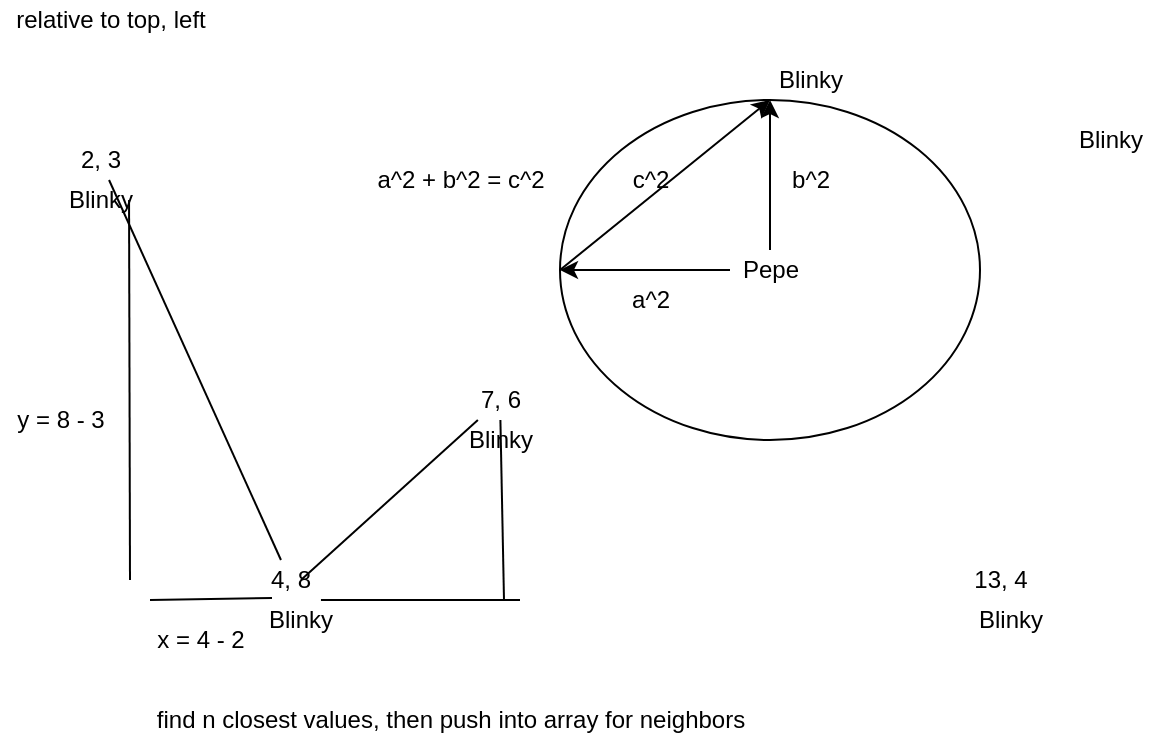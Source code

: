 <mxfile>
    <diagram id="pwc6Q0XEEZ4xE4Ti6kyh" name="Page-1">
        <mxGraphModel dx="721" dy="412" grid="1" gridSize="10" guides="1" tooltips="1" connect="1" arrows="1" fold="1" page="1" pageScale="1" pageWidth="850" pageHeight="1100" math="0" shadow="0">
            <root>
                <mxCell id="0"/>
                <mxCell id="1" parent="0"/>
                <mxCell id="2" value="" style="ellipse;whiteSpace=wrap;html=1;" parent="1" vertex="1">
                    <mxGeometry x="290" y="60" width="210" height="170" as="geometry"/>
                </mxCell>
                <mxCell id="6" value="" style="edgeStyle=none;rounded=0;orthogonalLoop=1;jettySize=auto;html=1;entryX=0.5;entryY=0;entryDx=0;entryDy=0;" parent="1" source="4" edge="1" target="2">
                    <mxGeometry relative="1" as="geometry">
                        <mxPoint x="402.24" y="126.301" as="targetPoint"/>
                    </mxGeometry>
                </mxCell>
                <mxCell id="8" value="" style="edgeStyle=none;rounded=0;orthogonalLoop=1;jettySize=auto;html=1;entryX=0;entryY=0.5;entryDx=0;entryDy=0;" parent="1" source="4" target="2" edge="1">
                    <mxGeometry relative="1" as="geometry">
                        <mxPoint x="335" y="145" as="targetPoint"/>
                    </mxGeometry>
                </mxCell>
                <mxCell id="4" value="Pepe" style="text;html=1;resizable=0;autosize=1;align=center;verticalAlign=middle;points=[];fillColor=none;strokeColor=none;rounded=0;" parent="1" vertex="1">
                    <mxGeometry x="375" y="135" width="40" height="20" as="geometry"/>
                </mxCell>
                <mxCell id="9" style="edgeStyle=none;rounded=0;orthogonalLoop=1;jettySize=auto;html=1;exitX=0;exitY=0.5;exitDx=0;exitDy=0;entryX=0.5;entryY=0;entryDx=0;entryDy=0;" edge="1" parent="1" source="2" target="2">
                    <mxGeometry relative="1" as="geometry"/>
                </mxCell>
                <mxCell id="BtfrWWJ_UOA3P84G6ZLm-9" value="a^2" style="text;html=1;resizable=0;autosize=1;align=center;verticalAlign=middle;points=[];fillColor=none;strokeColor=none;rounded=0;" vertex="1" parent="1">
                    <mxGeometry x="320" y="150" width="30" height="20" as="geometry"/>
                </mxCell>
                <mxCell id="BtfrWWJ_UOA3P84G6ZLm-10" value="b^2" style="text;html=1;resizable=0;autosize=1;align=center;verticalAlign=middle;points=[];fillColor=none;strokeColor=none;rounded=0;" vertex="1" parent="1">
                    <mxGeometry x="400" y="90" width="30" height="20" as="geometry"/>
                </mxCell>
                <mxCell id="BtfrWWJ_UOA3P84G6ZLm-11" value="c^2" style="text;html=1;resizable=0;autosize=1;align=center;verticalAlign=middle;points=[];fillColor=none;strokeColor=none;rounded=0;" vertex="1" parent="1">
                    <mxGeometry x="320" y="90" width="30" height="20" as="geometry"/>
                </mxCell>
                <mxCell id="BtfrWWJ_UOA3P84G6ZLm-12" value="a^2 + b^2 = c^2" style="text;html=1;resizable=0;autosize=1;align=center;verticalAlign=middle;points=[];fillColor=none;strokeColor=none;rounded=0;" vertex="1" parent="1">
                    <mxGeometry x="190" y="90" width="100" height="20" as="geometry"/>
                </mxCell>
                <mxCell id="BtfrWWJ_UOA3P84G6ZLm-13" value="Blinky" style="text;html=1;resizable=0;autosize=1;align=center;verticalAlign=middle;points=[];fillColor=none;strokeColor=none;rounded=0;" vertex="1" parent="1">
                    <mxGeometry x="390" y="40" width="50" height="20" as="geometry"/>
                </mxCell>
                <mxCell id="41dZNDNGICIBdPfJ1zNH-10" value="Blinky" style="text;html=1;resizable=0;autosize=1;align=center;verticalAlign=middle;points=[];fillColor=none;strokeColor=none;rounded=0;" vertex="1" parent="1">
                    <mxGeometry x="540" y="70" width="50" height="20" as="geometry"/>
                </mxCell>
                <mxCell id="41dZNDNGICIBdPfJ1zNH-11" value="relative to top, left" style="text;html=1;resizable=0;autosize=1;align=center;verticalAlign=middle;points=[];fillColor=none;strokeColor=none;rounded=0;" vertex="1" parent="1">
                    <mxGeometry x="10" y="10" width="110" height="20" as="geometry"/>
                </mxCell>
                <mxCell id="41dZNDNGICIBdPfJ1zNH-12" value="Blinky" style="text;html=1;resizable=0;autosize=1;align=center;verticalAlign=middle;points=[];fillColor=none;strokeColor=none;rounded=0;" vertex="1" parent="1">
                    <mxGeometry x="135" y="310" width="50" height="20" as="geometry"/>
                </mxCell>
                <mxCell id="41dZNDNGICIBdPfJ1zNH-13" value="Blinky" style="text;html=1;resizable=0;autosize=1;align=center;verticalAlign=middle;points=[];fillColor=none;strokeColor=none;rounded=0;" vertex="1" parent="1">
                    <mxGeometry x="235" y="220" width="50" height="20" as="geometry"/>
                </mxCell>
                <mxCell id="41dZNDNGICIBdPfJ1zNH-14" value="Blinky" style="text;html=1;resizable=0;autosize=1;align=center;verticalAlign=middle;points=[];fillColor=none;strokeColor=none;rounded=0;" vertex="1" parent="1">
                    <mxGeometry x="35" y="100" width="50" height="20" as="geometry"/>
                </mxCell>
                <mxCell id="41dZNDNGICIBdPfJ1zNH-15" value="Blinky" style="text;html=1;resizable=0;autosize=1;align=center;verticalAlign=middle;points=[];fillColor=none;strokeColor=none;rounded=0;" vertex="1" parent="1">
                    <mxGeometry x="490" y="310" width="50" height="20" as="geometry"/>
                </mxCell>
                <mxCell id="41dZNDNGICIBdPfJ1zNH-17" value="2, 3" style="text;html=1;resizable=0;autosize=1;align=center;verticalAlign=middle;points=[];fillColor=none;strokeColor=none;rounded=0;" vertex="1" parent="1">
                    <mxGeometry x="40" y="80" width="40" height="20" as="geometry"/>
                </mxCell>
                <mxCell id="41dZNDNGICIBdPfJ1zNH-18" value="4, 8" style="text;html=1;resizable=0;autosize=1;align=center;verticalAlign=middle;points=[];fillColor=none;strokeColor=none;rounded=0;" vertex="1" parent="1">
                    <mxGeometry x="135" y="290" width="40" height="20" as="geometry"/>
                </mxCell>
                <mxCell id="41dZNDNGICIBdPfJ1zNH-19" value="13, 4" style="text;html=1;resizable=0;autosize=1;align=center;verticalAlign=middle;points=[];fillColor=none;strokeColor=none;rounded=0;" vertex="1" parent="1">
                    <mxGeometry x="490" y="290" width="40" height="20" as="geometry"/>
                </mxCell>
                <mxCell id="JRjyKzN6HxshfbTOXdQf-9" value="" style="endArrow=none;html=1;" edge="1" parent="1" source="41dZNDNGICIBdPfJ1zNH-18" target="41dZNDNGICIBdPfJ1zNH-17">
                    <mxGeometry width="50" height="50" relative="1" as="geometry">
                        <mxPoint x="480" y="360" as="sourcePoint"/>
                        <mxPoint x="530" y="310" as="targetPoint"/>
                        <Array as="points"/>
                    </mxGeometry>
                </mxCell>
                <mxCell id="41dZNDNGICIBdPfJ1zNH-20" value="" style="endArrow=none;html=1;" edge="1" parent="1">
                    <mxGeometry width="50" height="50" relative="1" as="geometry">
                        <mxPoint x="75" y="300" as="sourcePoint"/>
                        <mxPoint x="74.524" y="110" as="targetPoint"/>
                        <Array as="points"/>
                    </mxGeometry>
                </mxCell>
                <mxCell id="41dZNDNGICIBdPfJ1zNH-21" value="" style="endArrow=none;html=1;entryX=0.275;entryY=0.95;entryDx=0;entryDy=0;entryPerimeter=0;" edge="1" parent="1" target="41dZNDNGICIBdPfJ1zNH-18">
                    <mxGeometry width="50" height="50" relative="1" as="geometry">
                        <mxPoint x="85" y="310" as="sourcePoint"/>
                        <mxPoint x="84.524" y="120" as="targetPoint"/>
                        <Array as="points"/>
                    </mxGeometry>
                </mxCell>
                <mxCell id="41dZNDNGICIBdPfJ1zNH-22" value="x = 4 - 2" style="text;html=1;resizable=0;autosize=1;align=center;verticalAlign=middle;points=[];fillColor=none;strokeColor=none;rounded=0;" vertex="1" parent="1">
                    <mxGeometry x="80" y="320" width="60" height="20" as="geometry"/>
                </mxCell>
                <mxCell id="41dZNDNGICIBdPfJ1zNH-23" value="y = 8 - 3" style="text;html=1;resizable=0;autosize=1;align=center;verticalAlign=middle;points=[];fillColor=none;strokeColor=none;rounded=0;" vertex="1" parent="1">
                    <mxGeometry x="10" y="210" width="60" height="20" as="geometry"/>
                </mxCell>
                <mxCell id="41dZNDNGICIBdPfJ1zNH-24" value="find n closest values, then push into array for neighbors" style="text;html=1;resizable=0;autosize=1;align=center;verticalAlign=middle;points=[];fillColor=none;strokeColor=none;rounded=0;" vertex="1" parent="1">
                    <mxGeometry x="80" y="360" width="310" height="20" as="geometry"/>
                </mxCell>
                <mxCell id="41dZNDNGICIBdPfJ1zNH-26" value="7, 6" style="text;html=1;resizable=0;autosize=1;align=center;verticalAlign=middle;points=[];fillColor=none;strokeColor=none;rounded=0;" vertex="1" parent="1">
                    <mxGeometry x="240" y="200" width="40" height="20" as="geometry"/>
                </mxCell>
                <mxCell id="41dZNDNGICIBdPfJ1zNH-27" value="" style="endArrow=none;html=1;" edge="1" parent="1" target="41dZNDNGICIBdPfJ1zNH-26">
                    <mxGeometry width="50" height="50" relative="1" as="geometry">
                        <mxPoint x="160.476" y="300" as="sourcePoint"/>
                        <mxPoint x="74.524" y="110" as="targetPoint"/>
                        <Array as="points"/>
                    </mxGeometry>
                </mxCell>
                <mxCell id="41dZNDNGICIBdPfJ1zNH-29" value="" style="endArrow=none;html=1;" edge="1" parent="1">
                    <mxGeometry width="50" height="50" relative="1" as="geometry">
                        <mxPoint x="170.476" y="310" as="sourcePoint"/>
                        <mxPoint x="270" y="310" as="targetPoint"/>
                        <Array as="points"/>
                    </mxGeometry>
                </mxCell>
                <mxCell id="41dZNDNGICIBdPfJ1zNH-30" value="" style="endArrow=none;html=1;" edge="1" parent="1" source="41dZNDNGICIBdPfJ1zNH-26">
                    <mxGeometry width="50" height="50" relative="1" as="geometry">
                        <mxPoint x="180.476" y="320" as="sourcePoint"/>
                        <mxPoint x="262" y="310" as="targetPoint"/>
                        <Array as="points"/>
                    </mxGeometry>
                </mxCell>
            </root>
        </mxGraphModel>
    </diagram>
</mxfile>